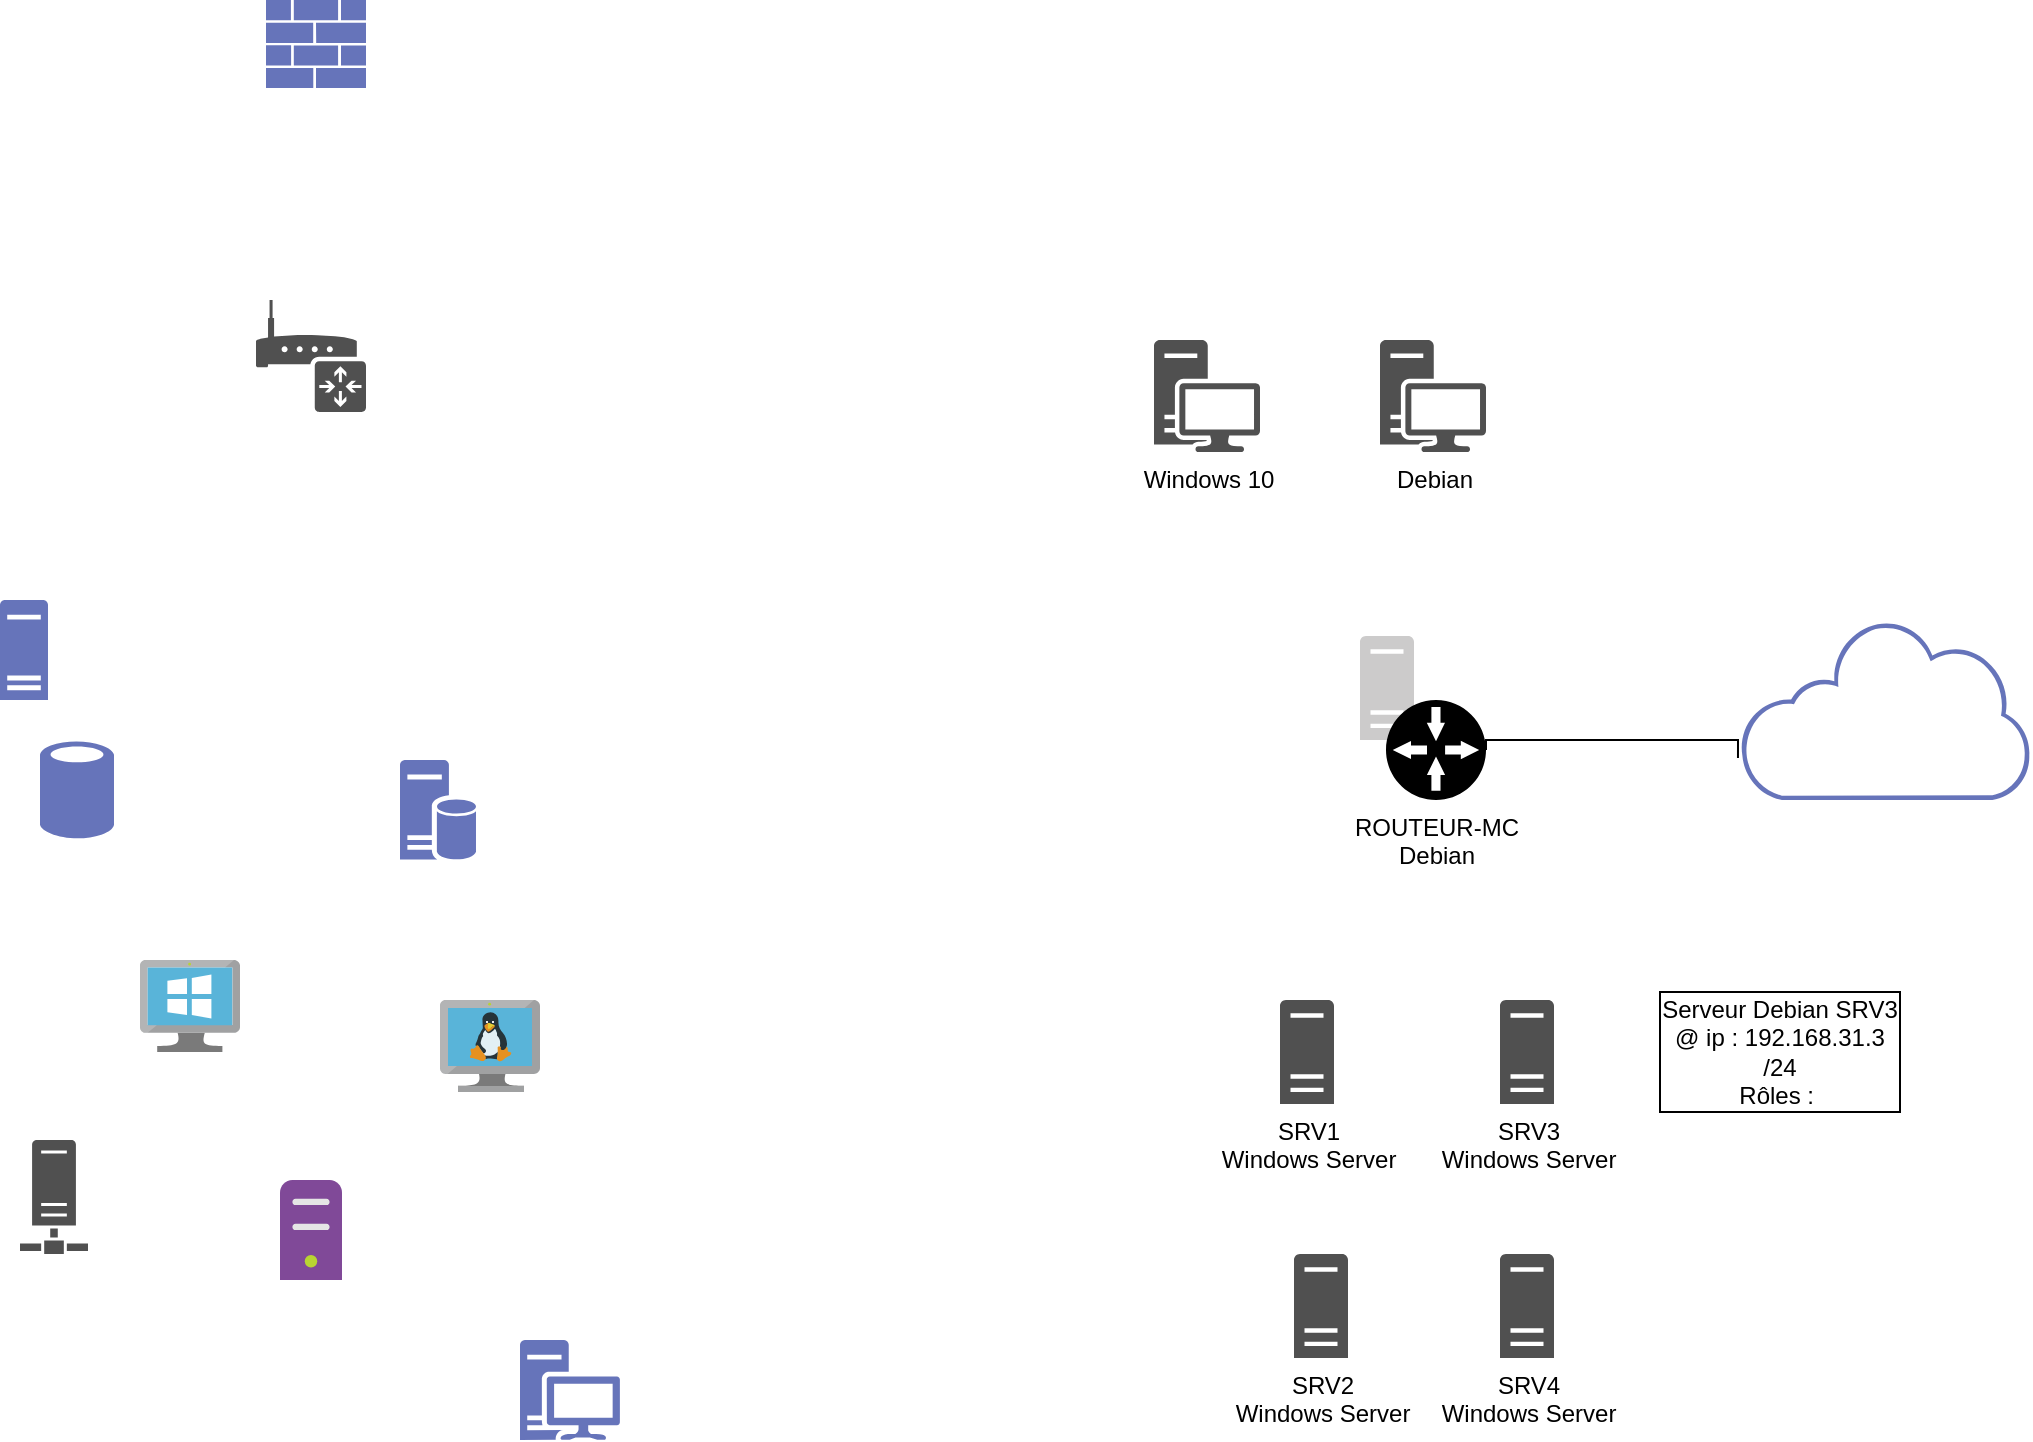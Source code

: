 <mxfile version="20.3.0" type="device" pages="4"><diagram id="J7pVv2hvdZthbY_eQMCD" name="Page-1"><mxGraphModel dx="1929" dy="865" grid="1" gridSize="10" guides="1" tooltips="1" connect="1" arrows="1" fold="1" page="1" pageScale="1" pageWidth="827" pageHeight="1169" math="0" shadow="0"><root><mxCell id="0"/><mxCell id="1" parent="0"/><mxCell id="Y7CVObOiWwqzL7_dYEPP-1" value="Windows 10" style="sketch=0;pointerEvents=1;shadow=0;dashed=0;html=1;strokeColor=none;fillColor=#505050;labelPosition=center;verticalLabelPosition=bottom;verticalAlign=top;outlineConnect=0;align=center;shape=mxgraph.office.devices.workstation;" parent="1" vertex="1"><mxGeometry x="267" y="540" width="53" height="56" as="geometry"/></mxCell><mxCell id="Y7CVObOiWwqzL7_dYEPP-2" value="" style="sketch=0;pointerEvents=1;shadow=0;dashed=0;html=1;strokeColor=none;fillColor=#505050;labelPosition=center;verticalLabelPosition=bottom;verticalAlign=top;outlineConnect=0;align=center;shape=mxgraph.office.servers.network;" parent="1" vertex="1"><mxGeometry x="-300" y="940" width="34" height="57" as="geometry"/></mxCell><mxCell id="Y7CVObOiWwqzL7_dYEPP-4" value="" style="sketch=0;pointerEvents=1;shadow=0;dashed=0;html=1;strokeColor=none;labelPosition=center;verticalLabelPosition=bottom;verticalAlign=top;outlineConnect=0;align=center;shape=mxgraph.office.servers.server_generic;fillColor=#CCCBCB;" parent="1" vertex="1"><mxGeometry x="370" y="688" width="27" height="52" as="geometry"/></mxCell><mxCell id="Y7CVObOiWwqzL7_dYEPP-5" value="" style="sketch=0;pointerEvents=1;shadow=0;dashed=0;html=1;strokeColor=none;fillColor=#505050;labelPosition=center;verticalLabelPosition=bottom;verticalAlign=top;outlineConnect=0;align=center;shape=mxgraph.office.devices.router;" parent="1" vertex="1"><mxGeometry x="-182" y="520" width="55" height="56" as="geometry"/></mxCell><mxCell id="Y7CVObOiWwqzL7_dYEPP-6" value="" style="sketch=0;aspect=fixed;html=1;points=[];align=center;image;fontSize=12;image=img/lib/mscae/VirtualMachineWindows.svg;" parent="1" vertex="1"><mxGeometry x="-240" y="850" width="50" height="46" as="geometry"/></mxCell><mxCell id="Y7CVObOiWwqzL7_dYEPP-7" value="" style="sketch=0;aspect=fixed;html=1;points=[];align=center;image;fontSize=12;image=img/lib/mscae/VM_Linux.svg;" parent="1" vertex="1"><mxGeometry x="-90" y="870" width="50" height="46" as="geometry"/></mxCell><mxCell id="Y7CVObOiWwqzL7_dYEPP-8" value="" style="sketch=0;aspect=fixed;html=1;points=[];align=center;image;fontSize=12;image=img/lib/mscae/Non_Azure_Machine.svg;" parent="1" vertex="1"><mxGeometry x="-170" y="960" width="31" height="50" as="geometry"/></mxCell><mxCell id="Y7CVObOiWwqzL7_dYEPP-10" value="" style="sketch=0;aspect=fixed;pointerEvents=1;shadow=0;dashed=0;html=1;strokeColor=none;labelPosition=center;verticalLabelPosition=bottom;verticalAlign=top;align=center;fillColor=#00188D;shape=mxgraph.mscae.enterprise.firewall;opacity=60;" parent="1" vertex="1"><mxGeometry x="-177" y="370" width="50" height="44" as="geometry"/></mxCell><mxCell id="Y7CVObOiWwqzL7_dYEPP-11" value="" style="sketch=0;aspect=fixed;pointerEvents=1;shadow=0;dashed=0;html=1;strokeColor=none;labelPosition=center;verticalLabelPosition=bottom;verticalAlign=top;align=center;fillColor=#00188D;shape=mxgraph.mscae.enterprise.database_generic;opacity=60;" parent="1" vertex="1"><mxGeometry x="-290" y="740" width="37" height="50" as="geometry"/></mxCell><mxCell id="Y7CVObOiWwqzL7_dYEPP-12" value="" style="sketch=0;aspect=fixed;pointerEvents=1;shadow=0;dashed=0;html=1;strokeColor=none;labelPosition=center;verticalLabelPosition=bottom;verticalAlign=top;align=center;fillColor=#00188D;shape=mxgraph.mscae.enterprise.database_server;opacity=60;" parent="1" vertex="1"><mxGeometry x="-110" y="750" width="38" height="50" as="geometry"/></mxCell><mxCell id="Y7CVObOiWwqzL7_dYEPP-13" value="" style="sketch=0;aspect=fixed;pointerEvents=1;shadow=0;dashed=0;html=1;strokeColor=none;labelPosition=center;verticalLabelPosition=bottom;verticalAlign=top;align=center;fillColor=#00188D;shape=mxgraph.mscae.enterprise.server_generic;opacity=60;" parent="1" vertex="1"><mxGeometry x="-310" y="670" width="24" height="50" as="geometry"/></mxCell><mxCell id="Y7CVObOiWwqzL7_dYEPP-14" value="" style="sketch=0;aspect=fixed;pointerEvents=1;shadow=0;dashed=0;html=1;strokeColor=none;labelPosition=center;verticalLabelPosition=bottom;verticalAlign=top;align=center;fillColor=#00188D;shape=mxgraph.mscae.enterprise.workstation_client;opacity=60;" parent="1" vertex="1"><mxGeometry x="-50" y="1040" width="50" height="50" as="geometry"/></mxCell><mxCell id="Y7CVObOiWwqzL7_dYEPP-15" value="" style="sketch=0;aspect=fixed;pointerEvents=1;shadow=0;dashed=0;html=1;strokeColor=none;labelPosition=center;verticalLabelPosition=bottom;verticalAlign=top;align=center;fillColor=#00188D;shape=mxgraph.mscae.enterprise.internet_hollow;opacity=60;" parent="1" vertex="1"><mxGeometry x="560" y="680" width="145.16" height="90" as="geometry"/></mxCell><mxCell id="Y7CVObOiWwqzL7_dYEPP-20" style="edgeStyle=orthogonalEdgeStyle;rounded=0;orthogonalLoop=1;jettySize=auto;html=1;exitX=1;exitY=0.5;exitDx=0;exitDy=0;exitPerimeter=0;entryX=-0.007;entryY=0.767;entryDx=0;entryDy=0;entryPerimeter=0;endArrow=none;endFill=0;" parent="1" source="Y7CVObOiWwqzL7_dYEPP-9" target="Y7CVObOiWwqzL7_dYEPP-15" edge="1"><mxGeometry relative="1" as="geometry"><Array as="points"><mxPoint x="433" y="740"/><mxPoint x="559" y="740"/></Array></mxGeometry></mxCell><mxCell id="Y7CVObOiWwqzL7_dYEPP-9" value="ROUTEUR-MC&lt;br&gt;Debian" style="sketch=0;aspect=fixed;pointerEvents=1;shadow=0;dashed=0;html=1;strokeColor=none;labelPosition=center;verticalLabelPosition=bottom;verticalAlign=top;align=center;fillColor=#000000;shape=mxgraph.mscae.enterprise.gateway;" parent="1" vertex="1"><mxGeometry x="383" y="720" width="50" height="50" as="geometry"/></mxCell><mxCell id="Y7CVObOiWwqzL7_dYEPP-16" value="Debian" style="sketch=0;pointerEvents=1;shadow=0;dashed=0;html=1;strokeColor=none;fillColor=#505050;labelPosition=center;verticalLabelPosition=bottom;verticalAlign=top;outlineConnect=0;align=center;shape=mxgraph.office.devices.workstation;" parent="1" vertex="1"><mxGeometry x="380" y="540" width="53" height="56" as="geometry"/></mxCell><mxCell id="Y7CVObOiWwqzL7_dYEPP-17" value="SRV1&lt;br&gt;Windows Server" style="sketch=0;pointerEvents=1;shadow=0;dashed=0;html=1;strokeColor=none;fillColor=#505050;labelPosition=center;verticalLabelPosition=bottom;verticalAlign=top;outlineConnect=0;align=center;shape=mxgraph.office.servers.server_generic;" parent="1" vertex="1"><mxGeometry x="330" y="870" width="27" height="52" as="geometry"/></mxCell><mxCell id="Y7CVObOiWwqzL7_dYEPP-21" value="SRV3&lt;br&gt;Windows Server" style="sketch=0;pointerEvents=1;shadow=0;dashed=0;html=1;strokeColor=none;fillColor=#505050;labelPosition=center;verticalLabelPosition=bottom;verticalAlign=top;outlineConnect=0;align=center;shape=mxgraph.office.servers.server_generic;" parent="1" vertex="1"><mxGeometry x="440" y="870" width="27" height="52" as="geometry"/></mxCell><mxCell id="Y7CVObOiWwqzL7_dYEPP-22" value="SRV2&lt;br&gt;Windows Server" style="sketch=0;pointerEvents=1;shadow=0;dashed=0;html=1;strokeColor=none;fillColor=#505050;labelPosition=center;verticalLabelPosition=bottom;verticalAlign=top;outlineConnect=0;align=center;shape=mxgraph.office.servers.server_generic;" parent="1" vertex="1"><mxGeometry x="337" y="997" width="27" height="52" as="geometry"/></mxCell><mxCell id="Y7CVObOiWwqzL7_dYEPP-23" value="SRV4&lt;br&gt;Windows Server" style="sketch=0;pointerEvents=1;shadow=0;dashed=0;html=1;strokeColor=none;fillColor=#505050;labelPosition=center;verticalLabelPosition=bottom;verticalAlign=top;outlineConnect=0;align=center;shape=mxgraph.office.servers.server_generic;" parent="1" vertex="1"><mxGeometry x="440" y="997" width="27" height="52" as="geometry"/></mxCell><mxCell id="Y7CVObOiWwqzL7_dYEPP-24" value="Serveur Debian SRV3&lt;br&gt;@ ip : 192.168.31.3 /24&lt;br&gt;Rôles :&amp;nbsp;" style="rounded=0;whiteSpace=wrap;html=1;fillColor=none;" parent="1" vertex="1"><mxGeometry x="520" y="866" width="120" height="60" as="geometry"/></mxCell></root></mxGraphModel></diagram><diagram id="cd2iyVrwgQxUML7shjgZ" name="carto-v1.0"><mxGraphModel dx="2249" dy="869" grid="1" gridSize="10" guides="1" tooltips="1" connect="1" arrows="1" fold="1" page="1" pageScale="1" pageWidth="827" pageHeight="1169" math="0" shadow="0"><root><mxCell id="CoZTKmL3csPevoWzQfnH-0"/><mxCell id="CoZTKmL3csPevoWzQfnH-1" parent="CoZTKmL3csPevoWzQfnH-0"/><mxCell id="CoZTKmL3csPevoWzQfnH-27" value="" style="rounded=0;whiteSpace=wrap;html=1;fillColor=none;" parent="CoZTKmL3csPevoWzQfnH-1" vertex="1"><mxGeometry x="560" y="280" width="492.5" height="380" as="geometry"/></mxCell><mxCell id="CoZTKmL3csPevoWzQfnH-24" value="" style="rounded=0;whiteSpace=wrap;html=1;fillColor=none;" parent="CoZTKmL3csPevoWzQfnH-1" vertex="1"><mxGeometry x="-310" y="360" width="310" height="225" as="geometry"/></mxCell><mxCell id="CoZTKmL3csPevoWzQfnH-39" value="&lt;b&gt;&lt;u&gt;Rôles :&lt;/u&gt;&lt;/b&gt;&lt;br&gt;&lt;br&gt;DNS&lt;br&gt;DHCP" style="rounded=0;whiteSpace=wrap;html=1;fillColor=#fff2cc;strokeColor=#d6b656;" parent="CoZTKmL3csPevoWzQfnH-1" vertex="1"><mxGeometry x="740.5" y="500" width="80" height="83.75" as="geometry"/></mxCell><mxCell id="CoZTKmL3csPevoWzQfnH-37" value="&lt;b&gt;&lt;u&gt;Rôles :&lt;/u&gt;&lt;/b&gt;&lt;br&gt;&lt;br&gt;DNS &lt;br&gt;DHCP&lt;br&gt;Serveur Fichier&lt;br&gt;Serveur Impression" style="rounded=0;whiteSpace=wrap;html=1;fillColor=#fff2cc;strokeColor=#d6b656;" parent="CoZTKmL3csPevoWzQfnH-1" vertex="1"><mxGeometry x="896.5" y="337.5" width="130" height="107.5" as="geometry"/></mxCell><mxCell id="CoZTKmL3csPevoWzQfnH-44" style="edgeStyle=none;rounded=0;orthogonalLoop=1;jettySize=auto;html=1;startArrow=none;startFill=0;endArrow=none;endFill=0;" parent="CoZTKmL3csPevoWzQfnH-1" source="CoZTKmL3csPevoWzQfnH-11" target="CoZTKmL3csPevoWzQfnH-24" edge="1"><mxGeometry relative="1" as="geometry"/></mxCell><mxCell id="CoZTKmL3csPevoWzQfnH-45" style="edgeStyle=none;rounded=0;orthogonalLoop=1;jettySize=auto;html=1;entryX=0;entryY=0.5;entryDx=0;entryDy=0;startArrow=none;startFill=0;endArrow=none;endFill=0;" parent="CoZTKmL3csPevoWzQfnH-1" source="CoZTKmL3csPevoWzQfnH-11" target="CoZTKmL3csPevoWzQfnH-27" edge="1"><mxGeometry relative="1" as="geometry"/></mxCell><mxCell id="CoZTKmL3csPevoWzQfnH-11" value="ROUTEUR-RL&lt;br&gt;pfSense" style="verticalLabelPosition=bottom;sketch=0;aspect=fixed;html=1;verticalAlign=top;strokeColor=none;align=center;outlineConnect=0;shape=mxgraph.citrix.router;fillColor=none;" parent="CoZTKmL3csPevoWzQfnH-1" vertex="1"><mxGeometry x="260" y="450" width="55" height="36.5" as="geometry"/></mxCell><mxCell id="CoZTKmL3csPevoWzQfnH-14" style="edgeStyle=orthogonalEdgeStyle;rounded=0;orthogonalLoop=1;jettySize=auto;html=1;exitX=0.55;exitY=0.95;exitDx=0;exitDy=0;endArrow=none;endFill=0;exitPerimeter=0;" parent="CoZTKmL3csPevoWzQfnH-1" source="CoZTKmL3csPevoWzQfnH-25" target="CoZTKmL3csPevoWzQfnH-11" edge="1"><mxGeometry relative="1" as="geometry"><mxPoint x="280" y="240.0" as="sourcePoint"/><Array as="points"><mxPoint x="286" y="370"/><mxPoint x="286" y="370"/></Array></mxGeometry></mxCell><mxCell id="CoZTKmL3csPevoWzQfnH-42" style="edgeStyle=none;rounded=0;orthogonalLoop=1;jettySize=auto;html=1;exitX=0.75;exitY=0;exitDx=0;exitDy=0;startArrow=none;startFill=0;endArrow=block;endFill=1;" parent="CoZTKmL3csPevoWzQfnH-1" source="CoZTKmL3csPevoWzQfnH-15" edge="1"><mxGeometry relative="1" as="geometry"><mxPoint x="250" y="480" as="targetPoint"/></mxGeometry></mxCell><mxCell id="CoZTKmL3csPevoWzQfnH-15" value="Réseau VMware : &lt;b&gt;VMNET3&lt;/b&gt;&lt;br&gt;Interface : &lt;b&gt;ens35&lt;/b&gt; (LANCLI)&lt;br&gt;@ IP : &lt;b&gt;192.168.12.254 /24&lt;/b&gt;&lt;br&gt;@ MAC : 00:50:56:31:43:86" style="rounded=0;whiteSpace=wrap;html=1;fillColor=#d5e8d4;align=left;strokeColor=#82b366;" parent="CoZTKmL3csPevoWzQfnH-1" vertex="1"><mxGeometry x="40" y="515" width="160" height="70" as="geometry"/></mxCell><mxCell id="CoZTKmL3csPevoWzQfnH-43" style="edgeStyle=none;rounded=0;orthogonalLoop=1;jettySize=auto;html=1;exitX=0.75;exitY=1;exitDx=0;exitDy=0;startArrow=none;startFill=0;endArrow=block;endFill=1;" parent="CoZTKmL3csPevoWzQfnH-1" source="CoZTKmL3csPevoWzQfnH-18" edge="1"><mxGeometry relative="1" as="geometry"><mxPoint x="270" y="440" as="targetPoint"/></mxGeometry></mxCell><mxCell id="CoZTKmL3csPevoWzQfnH-18" value="Réseau VMware : &lt;b&gt;Bridged&lt;/b&gt;&lt;br&gt;Interface : &lt;b&gt;ens33&lt;/b&gt; (WAN)&lt;br&gt;@ IP : &lt;b&gt;10.54.50.10 /16&lt;/b&gt;&lt;br&gt;@ MAC : 00:50:56:31:73:0E" style="rounded=0;whiteSpace=wrap;html=1;fillColor=#dae8fc;align=left;strokeColor=#6c8ebf;" parent="CoZTKmL3csPevoWzQfnH-1" vertex="1"><mxGeometry x="90" y="340" width="160" height="70" as="geometry"/></mxCell><mxCell id="CoZTKmL3csPevoWzQfnH-21" value="LAN CLIENTS&lt;br&gt;192.168.12.0 /24" style="rounded=0;whiteSpace=wrap;html=1;fillColor=none;" parent="CoZTKmL3csPevoWzQfnH-1" vertex="1"><mxGeometry x="-310" y="360" width="110" height="30" as="geometry"/></mxCell><mxCell id="CoZTKmL3csPevoWzQfnH-22" value="CLI-DEB" style="verticalLabelPosition=bottom;sketch=0;aspect=fixed;html=1;verticalAlign=top;strokeColor=none;align=center;outlineConnect=0;shape=mxgraph.citrix.laptop_2;fillColor=none;" parent="CoZTKmL3csPevoWzQfnH-1" vertex="1"><mxGeometry x="-120" y="426.5" width="80.46" height="60" as="geometry"/></mxCell><mxCell id="CoZTKmL3csPevoWzQfnH-23" value="CLI-WIN" style="verticalLabelPosition=bottom;sketch=0;aspect=fixed;html=1;verticalAlign=top;strokeColor=none;align=center;outlineConnect=0;shape=mxgraph.citrix.laptop_2;fillColor=none;" parent="CoZTKmL3csPevoWzQfnH-1" vertex="1"><mxGeometry x="-280" y="426.5" width="80.46" height="60" as="geometry"/></mxCell><mxCell id="CoZTKmL3csPevoWzQfnH-25" value="WAN" style="ellipse;shape=cloud;whiteSpace=wrap;html=1;fillColor=none;opacity=40;" parent="CoZTKmL3csPevoWzQfnH-1" vertex="1"><mxGeometry x="227.5" y="190" width="120" height="80" as="geometry"/></mxCell><mxCell id="CoZTKmL3csPevoWzQfnH-28" value="LAN Servers&lt;br&gt;192.168.31.0 /24" style="rounded=0;whiteSpace=wrap;html=1;fillColor=none;" parent="CoZTKmL3csPevoWzQfnH-1" vertex="1"><mxGeometry x="560" y="280" width="110" height="30" as="geometry"/></mxCell><mxCell id="CoZTKmL3csPevoWzQfnH-41" style="rounded=0;orthogonalLoop=1;jettySize=auto;html=1;exitX=0.25;exitY=0;exitDx=0;exitDy=0;endArrow=block;endFill=1;startArrow=none;startFill=0;" parent="CoZTKmL3csPevoWzQfnH-1" source="CoZTKmL3csPevoWzQfnH-29" edge="1"><mxGeometry relative="1" as="geometry"><mxPoint x="330" y="480" as="targetPoint"/></mxGeometry></mxCell><mxCell id="CoZTKmL3csPevoWzQfnH-29" value="Réseau VMware : &lt;b&gt;VMNET2&lt;/b&gt;&lt;br&gt;Interface : &lt;b&gt;ens34&lt;/b&gt; (LANSRV)&lt;br&gt;@ IP : &lt;b&gt;192.168.15.254 /24&lt;/b&gt;&lt;br&gt;@ MAC : 00:50:56:27:2A:42" style="rounded=0;whiteSpace=wrap;html=1;fillColor=#e1d5e7;opacity=40;align=left;strokeColor=#9673a6;" parent="CoZTKmL3csPevoWzQfnH-1" vertex="1"><mxGeometry x="360" y="515" width="160" height="70" as="geometry"/></mxCell><mxCell id="CoZTKmL3csPevoWzQfnH-31" value="SRV3-DEB&lt;br&gt;Debian 11&lt;br&gt;192.168.15.101 /24" style="verticalLabelPosition=bottom;sketch=0;aspect=fixed;html=1;verticalAlign=top;strokeColor=none;align=center;outlineConnect=0;shape=mxgraph.citrix.license_server;fillColor=none;" parent="CoZTKmL3csPevoWzQfnH-1" vertex="1"><mxGeometry x="682.5" y="510" width="65" height="85" as="geometry"/></mxCell><mxCell id="CoZTKmL3csPevoWzQfnH-33" value="SRV2-WIN&lt;br&gt;Windows Server 2019&lt;br&gt;192.168.15.192 /24" style="verticalLabelPosition=bottom;sketch=0;aspect=fixed;html=1;verticalAlign=top;strokeColor=none;align=center;outlineConnect=0;shape=mxgraph.citrix.license_server;fillColor=none;" parent="CoZTKmL3csPevoWzQfnH-1" vertex="1"><mxGeometry x="842.5" y="360" width="65" height="85" as="geometry"/></mxCell><mxCell id="CoZTKmL3csPevoWzQfnH-36" value="&lt;b&gt;&lt;u&gt;Rôles :&lt;/u&gt;&lt;/b&gt;&lt;br&gt;&lt;br&gt;&lt;span&gt;AD&lt;br&gt;&lt;/span&gt;" style="rounded=0;whiteSpace=wrap;html=1;fillColor=#fff2cc;strokeColor=#d6b656;" parent="CoZTKmL3csPevoWzQfnH-1" vertex="1"><mxGeometry x="663" y="346.5" width="77.5" height="80" as="geometry"/></mxCell><mxCell id="CoZTKmL3csPevoWzQfnH-34" value="SRV1-WIN&lt;br&gt;Windows Server 2019&lt;br&gt;192.168.15.191 /24" style="verticalLabelPosition=bottom;sketch=0;aspect=fixed;html=1;verticalAlign=top;strokeColor=none;align=center;outlineConnect=0;shape=mxgraph.citrix.license_server;fillColor=none;" parent="CoZTKmL3csPevoWzQfnH-1" vertex="1"><mxGeometry x="604.5" y="360" width="65" height="85" as="geometry"/></mxCell></root></mxGraphModel></diagram><diagram id="6ggOqPeiunsN3c0Eh2eV" name="carto-v2.0"><mxGraphModel dx="1102" dy="865" grid="1" gridSize="10" guides="1" tooltips="1" connect="1" arrows="1" fold="1" page="1" pageScale="1" pageWidth="827" pageHeight="1169" math="0" shadow="0"><root><mxCell id="2tZ38GAU3ik3TS_EGNN_-0"/><mxCell id="2tZ38GAU3ik3TS_EGNN_-1" parent="2tZ38GAU3ik3TS_EGNN_-0"/><mxCell id="jZHgDkF98YIRFwkoV3Wq-0" value="" style="rounded=0;whiteSpace=wrap;html=1;fillColor=#EDFFF7;strokeColor=#82b366;" parent="2tZ38GAU3ik3TS_EGNN_-1" vertex="1"><mxGeometry x="136" y="540" width="360" height="280" as="geometry"/></mxCell><mxCell id="jZHgDkF98YIRFwkoV3Wq-1" value="" style="sketch=0;pointerEvents=1;shadow=0;dashed=0;html=1;strokeColor=none;labelPosition=center;verticalLabelPosition=bottom;verticalAlign=top;outlineConnect=0;align=center;shape=mxgraph.office.servers.server_generic;fillColor=#CCCBCB;" parent="2tZ38GAU3ik3TS_EGNN_-1" vertex="1"><mxGeometry x="276" y="339" width="27" height="52" as="geometry"/></mxCell><mxCell id="jZHgDkF98YIRFwkoV3Wq-2" value="&lt;b&gt;WAN&lt;/b&gt;&lt;br&gt;Réseau :10.54.0.0 /16&lt;br&gt;Passerelle : 10.54.255.254" style="sketch=0;aspect=fixed;pointerEvents=1;shadow=0;dashed=0;html=1;strokeColor=none;labelPosition=center;verticalLabelPosition=bottom;verticalAlign=top;align=center;fillColor=#00188D;shape=mxgraph.mscae.enterprise.internet_hollow;opacity=60;" parent="2tZ38GAU3ik3TS_EGNN_-1" vertex="1"><mxGeometry x="596" y="316" width="145.16" height="90" as="geometry"/></mxCell><mxCell id="jZHgDkF98YIRFwkoV3Wq-3" style="edgeStyle=orthogonalEdgeStyle;rounded=0;orthogonalLoop=1;jettySize=auto;html=1;exitX=1;exitY=0.5;exitDx=0;exitDy=0;exitPerimeter=0;entryX=0.028;entryY=0.733;entryDx=0;entryDy=0;entryPerimeter=0;endArrow=none;endFill=0;" parent="2tZ38GAU3ik3TS_EGNN_-1" source="jZHgDkF98YIRFwkoV3Wq-5" target="jZHgDkF98YIRFwkoV3Wq-2" edge="1"><mxGeometry relative="1" as="geometry"><Array as="points"><mxPoint x="341" y="382"/></Array></mxGeometry></mxCell><mxCell id="jZHgDkF98YIRFwkoV3Wq-4" style="edgeStyle=orthogonalEdgeStyle;rounded=0;orthogonalLoop=1;jettySize=auto;html=1;entryX=0.5;entryY=0;entryDx=0;entryDy=0;endArrow=none;endFill=0;exitX=0.5;exitY=1;exitDx=0;exitDy=0;exitPerimeter=0;" parent="2tZ38GAU3ik3TS_EGNN_-1" source="jZHgDkF98YIRFwkoV3Wq-5" target="jZHgDkF98YIRFwkoV3Wq-15" edge="1"><mxGeometry relative="1" as="geometry"><mxPoint x="316" y="450" as="sourcePoint"/></mxGeometry></mxCell><mxCell id="jZHgDkF98YIRFwkoV3Wq-5" value="ROUTEUR-RL&lt;br&gt;&lt;i&gt;pfSense&lt;/i&gt;" style="sketch=0;aspect=fixed;pointerEvents=1;shadow=0;dashed=0;html=1;strokeColor=none;labelPosition=center;verticalLabelPosition=bottom;verticalAlign=top;align=center;fillColor=#000000;shape=mxgraph.mscae.enterprise.gateway;" parent="2tZ38GAU3ik3TS_EGNN_-1" vertex="1"><mxGeometry x="291" y="356" width="50" height="50" as="geometry"/></mxCell><mxCell id="jZHgDkF98YIRFwkoV3Wq-6" style="rounded=0;orthogonalLoop=1;jettySize=auto;html=1;exitX=1;exitY=0;exitDx=0;exitDy=0;endArrow=classic;endFill=1;entryX=0.5;entryY=1;entryDx=0;entryDy=0;entryPerimeter=0;dashed=1;" parent="2tZ38GAU3ik3TS_EGNN_-1" source="jZHgDkF98YIRFwkoV3Wq-7" target="jZHgDkF98YIRFwkoV3Wq-5" edge="1"><mxGeometry relative="1" as="geometry"><mxPoint x="196" y="410" as="targetPoint"/></mxGeometry></mxCell><mxCell id="jZHgDkF98YIRFwkoV3Wq-7" value="&lt;div style=&quot;text-align: left&quot;&gt;&lt;span&gt;Réseau VMware : &lt;/span&gt;&lt;b&gt;VMNET2&lt;/b&gt;&lt;/div&gt;&lt;div style=&quot;text-align: left&quot;&gt;&lt;span&gt;Interface :&lt;/span&gt;&lt;b&gt; em1 (LAN)&lt;/b&gt;&lt;/div&gt;&lt;div style=&quot;text-align: left&quot;&gt;&lt;span&gt;@ IP : &lt;/span&gt;&lt;b&gt;192.168.15.254 /24&lt;/b&gt;&lt;/div&gt;&lt;div style=&quot;text-align: left&quot;&gt;&lt;span&gt;@ MAC :&lt;/span&gt;&lt;b&gt;&amp;nbsp;&lt;/b&gt;&lt;b style=&quot;background-color: initial;&quot;&gt;00:0C:29:80:3E:DD&lt;/b&gt;&lt;/div&gt;" style="rounded=0;whiteSpace=wrap;html=1;fillColor=#d5e8d4;strokeColor=#82b366;" parent="2tZ38GAU3ik3TS_EGNN_-1" vertex="1"><mxGeometry x="86" y="440" width="190" height="70" as="geometry"/></mxCell><mxCell id="jZHgDkF98YIRFwkoV3Wq-8" value="" style="group" parent="2tZ38GAU3ik3TS_EGNN_-1" vertex="1" connectable="0"><mxGeometry x="196" y="530" width="240" height="212" as="geometry"/></mxCell><mxCell id="jZHgDkF98YIRFwkoV3Wq-9" value="&lt;b&gt;SRV1-WIN&lt;/b&gt;&lt;br&gt;192.168.15.191&lt;br&gt;&lt;i&gt;Windows Server 2019&lt;/i&gt;&lt;br&gt;Rôle : &lt;b&gt;AD&lt;/b&gt;" style="sketch=0;pointerEvents=1;shadow=0;dashed=0;html=1;strokeColor=none;fillColor=#505050;labelPosition=center;verticalLabelPosition=bottom;verticalAlign=top;outlineConnect=0;align=center;shape=mxgraph.office.servers.server_generic;" parent="jZHgDkF98YIRFwkoV3Wq-8" vertex="1"><mxGeometry y="78" width="27" height="52" as="geometry"/></mxCell><mxCell id="jZHgDkF98YIRFwkoV3Wq-10" value="&lt;b&gt;SRV3-DEB&lt;/b&gt;&lt;br&gt;192.168.15.101&lt;br&gt;&lt;i&gt;Debian 11&lt;/i&gt;&lt;br&gt;Rôles : &lt;b&gt;DHCP&lt;/b&gt;, &lt;b&gt;DNS&lt;/b&gt;" style="sketch=0;pointerEvents=1;shadow=0;dashed=0;html=1;strokeColor=none;fillColor=#505050;labelPosition=center;verticalLabelPosition=bottom;verticalAlign=top;outlineConnect=0;align=center;shape=mxgraph.office.servers.server_generic;" parent="jZHgDkF98YIRFwkoV3Wq-8" vertex="1"><mxGeometry x="106.5" y="160" width="27" height="52" as="geometry"/></mxCell><mxCell id="jZHgDkF98YIRFwkoV3Wq-11" value="&lt;b&gt;SRV2-WIN&lt;/b&gt;&lt;br&gt;192.168.15.192&lt;br&gt;&lt;i&gt;Windows Server 2019&lt;/i&gt;&lt;br&gt;Rôles : &lt;b&gt;Serveur Fichier&lt;/b&gt;,&lt;br&gt;&lt;b&gt;Serveur Impression&lt;/b&gt;,&lt;br&gt;&lt;b&gt;DNS&lt;/b&gt;, &lt;b&gt;DHCP&lt;/b&gt;" style="sketch=0;pointerEvents=1;shadow=0;dashed=0;html=1;strokeColor=none;fillColor=#505050;labelPosition=center;verticalLabelPosition=bottom;verticalAlign=top;outlineConnect=0;align=center;shape=mxgraph.office.servers.server_generic;" parent="jZHgDkF98YIRFwkoV3Wq-8" vertex="1"><mxGeometry x="200" y="78" width="27" height="52" as="geometry"/></mxCell><mxCell id="jZHgDkF98YIRFwkoV3Wq-12" style="edgeStyle=orthogonalEdgeStyle;rounded=0;orthogonalLoop=1;jettySize=auto;html=1;exitX=0.25;exitY=1;exitDx=0;exitDy=0;endArrow=none;endFill=0;" parent="jZHgDkF98YIRFwkoV3Wq-8" source="jZHgDkF98YIRFwkoV3Wq-15" target="jZHgDkF98YIRFwkoV3Wq-9" edge="1"><mxGeometry relative="1" as="geometry"/></mxCell><mxCell id="jZHgDkF98YIRFwkoV3Wq-13" style="edgeStyle=orthogonalEdgeStyle;rounded=0;orthogonalLoop=1;jettySize=auto;html=1;exitX=0.75;exitY=1;exitDx=0;exitDy=0;endArrow=none;endFill=0;" parent="jZHgDkF98YIRFwkoV3Wq-8" source="jZHgDkF98YIRFwkoV3Wq-15" target="jZHgDkF98YIRFwkoV3Wq-11" edge="1"><mxGeometry relative="1" as="geometry"/></mxCell><mxCell id="jZHgDkF98YIRFwkoV3Wq-14" style="edgeStyle=orthogonalEdgeStyle;rounded=0;orthogonalLoop=1;jettySize=auto;html=1;exitX=0.5;exitY=1;exitDx=0;exitDy=0;endArrow=none;endFill=0;" parent="jZHgDkF98YIRFwkoV3Wq-8" source="jZHgDkF98YIRFwkoV3Wq-15" target="jZHgDkF98YIRFwkoV3Wq-10" edge="1"><mxGeometry relative="1" as="geometry"/></mxCell><mxCell id="jZHgDkF98YIRFwkoV3Wq-15" value="&lt;b&gt;LAN-SERVEURS&lt;/b&gt;&lt;br&gt;192.168.15.0 /24" style="rounded=1;whiteSpace=wrap;html=1;fillColor=#f5f5f5;strokeColor=#666666;fontColor=#333333;" parent="jZHgDkF98YIRFwkoV3Wq-8" vertex="1"><mxGeometry width="240" height="30" as="geometry"/></mxCell><mxCell id="jZHgDkF98YIRFwkoV3Wq-16" value="" style="group" parent="2tZ38GAU3ik3TS_EGNN_-1" vertex="1" connectable="0"><mxGeometry x="196" y="60" width="260" height="160" as="geometry"/></mxCell><mxCell id="jZHgDkF98YIRFwkoV3Wq-17" value="" style="rounded=0;whiteSpace=wrap;html=1;fillColor=#F7F2FA;strokeColor=#9673a6;" parent="jZHgDkF98YIRFwkoV3Wq-16" vertex="1"><mxGeometry x="-20" y="-20" width="280" height="170" as="geometry"/></mxCell><mxCell id="jZHgDkF98YIRFwkoV3Wq-18" value="CLI-DEB&lt;br&gt;192.168.12.1" style="sketch=0;pointerEvents=1;shadow=0;dashed=0;html=1;strokeColor=none;fillColor=#505050;labelPosition=center;verticalLabelPosition=bottom;verticalAlign=top;outlineConnect=0;align=center;shape=mxgraph.office.devices.workstation;" parent="jZHgDkF98YIRFwkoV3Wq-16" vertex="1"><mxGeometry x="30" width="53" height="56" as="geometry"/></mxCell><mxCell id="jZHgDkF98YIRFwkoV3Wq-19" value="CLI-WIN&lt;br&gt;192.168.12.10" style="sketch=0;pointerEvents=1;shadow=0;dashed=0;html=1;strokeColor=none;fillColor=#505050;labelPosition=center;verticalLabelPosition=bottom;verticalAlign=top;outlineConnect=0;align=center;shape=mxgraph.office.devices.workstation;" parent="jZHgDkF98YIRFwkoV3Wq-16" vertex="1"><mxGeometry x="157" width="53" height="56" as="geometry"/></mxCell><mxCell id="jZHgDkF98YIRFwkoV3Wq-20" style="edgeStyle=orthogonalEdgeStyle;rounded=0;orthogonalLoop=1;jettySize=auto;html=1;exitX=0.25;exitY=0;exitDx=0;exitDy=0;endArrow=none;endFill=0;" parent="jZHgDkF98YIRFwkoV3Wq-16" source="jZHgDkF98YIRFwkoV3Wq-22" edge="1"><mxGeometry relative="1" as="geometry"><mxPoint x="60" y="90" as="targetPoint"/><Array as="points"><mxPoint x="60" y="90"/></Array></mxGeometry></mxCell><mxCell id="jZHgDkF98YIRFwkoV3Wq-21" style="edgeStyle=orthogonalEdgeStyle;rounded=0;orthogonalLoop=1;jettySize=auto;html=1;exitX=0.75;exitY=0;exitDx=0;exitDy=0;endArrow=none;endFill=0;" parent="jZHgDkF98YIRFwkoV3Wq-16" source="jZHgDkF98YIRFwkoV3Wq-22" edge="1"><mxGeometry relative="1" as="geometry"><mxPoint x="180" y="90" as="targetPoint"/></mxGeometry></mxCell><mxCell id="jZHgDkF98YIRFwkoV3Wq-22" value="&lt;b&gt;LAN-CLIENTS&lt;/b&gt;&lt;br&gt;192.168.12.0 /24" style="rounded=1;whiteSpace=wrap;html=1;fillColor=#f5f5f5;strokeColor=#666666;fontColor=#333333;" parent="jZHgDkF98YIRFwkoV3Wq-16" vertex="1"><mxGeometry y="130" width="240" height="30" as="geometry"/></mxCell><mxCell id="jZHgDkF98YIRFwkoV3Wq-23" style="edgeStyle=orthogonalEdgeStyle;rounded=0;orthogonalLoop=1;jettySize=auto;html=1;exitX=0.5;exitY=1;exitDx=0;exitDy=0;entryX=0.5;entryY=0;entryDx=0;entryDy=0;entryPerimeter=0;endArrow=none;endFill=0;" parent="2tZ38GAU3ik3TS_EGNN_-1" source="jZHgDkF98YIRFwkoV3Wq-22" target="jZHgDkF98YIRFwkoV3Wq-5" edge="1"><mxGeometry relative="1" as="geometry"/></mxCell><mxCell id="jZHgDkF98YIRFwkoV3Wq-24" style="edgeStyle=none;rounded=0;orthogonalLoop=1;jettySize=auto;html=1;exitX=0;exitY=0.25;exitDx=0;exitDy=0;entryX=1;entryY=0.5;entryDx=0;entryDy=0;entryPerimeter=0;dashed=1;endArrow=classic;endFill=1;" parent="2tZ38GAU3ik3TS_EGNN_-1" source="jZHgDkF98YIRFwkoV3Wq-25" target="jZHgDkF98YIRFwkoV3Wq-5" edge="1"><mxGeometry relative="1" as="geometry"/></mxCell><mxCell id="jZHgDkF98YIRFwkoV3Wq-25" value="&lt;div style=&quot;text-align: left&quot;&gt;Réseau VMware : &lt;b&gt;Bridged&lt;/b&gt;&lt;/div&gt;&lt;div style=&quot;text-align: left&quot;&gt;&lt;span&gt;Interface :&lt;/span&gt;&lt;b&gt; em0 (WAN)&lt;/b&gt;&lt;/div&gt;&lt;div style=&quot;text-align: left&quot;&gt;&lt;span&gt;@ IP : &lt;/span&gt;&lt;b&gt;10.54.50.10 /16&lt;/b&gt;&lt;/div&gt;&lt;div style=&quot;text-align: left&quot;&gt;&lt;span&gt;@ MAC&amp;nbsp;&lt;/span&gt;&lt;span style=&quot;background-color: initial;&quot;&gt;:&amp;nbsp;&lt;/span&gt;&lt;b style=&quot;background-color: initial;&quot;&gt;00:0C:29:80:3E:D3&lt;/b&gt;&lt;/div&gt;" style="rounded=0;whiteSpace=wrap;html=1;fillColor=#dae8fc;strokeColor=#6c8ebf;" parent="2tZ38GAU3ik3TS_EGNN_-1" vertex="1"><mxGeometry x="396" y="400" width="170" height="70" as="geometry"/></mxCell><mxCell id="jZHgDkF98YIRFwkoV3Wq-26" style="edgeStyle=none;rounded=0;orthogonalLoop=1;jettySize=auto;html=1;exitX=0.25;exitY=1;exitDx=0;exitDy=0;entryX=0.5;entryY=0;entryDx=0;entryDy=0;entryPerimeter=0;dashed=1;endArrow=classic;endFill=1;" parent="2tZ38GAU3ik3TS_EGNN_-1" source="jZHgDkF98YIRFwkoV3Wq-27" target="jZHgDkF98YIRFwkoV3Wq-5" edge="1"><mxGeometry relative="1" as="geometry"/></mxCell><mxCell id="jZHgDkF98YIRFwkoV3Wq-27" value="&lt;div style=&quot;text-align: left&quot;&gt;Réseau VMware : &lt;b&gt;VMNET3&lt;/b&gt;&lt;/div&gt;&lt;div style=&quot;text-align: left&quot;&gt;&lt;span&gt;Interface :&lt;/span&gt;&lt;b&gt;&amp;nbsp;em2 (OPT1)&lt;/b&gt;&lt;/div&gt;&lt;div style=&quot;text-align: left&quot;&gt;&lt;span&gt;@ IP : &lt;/span&gt;&lt;b&gt;192.168.12.254 /24&lt;/b&gt;&lt;/div&gt;&lt;div style=&quot;text-align: left&quot;&gt;&lt;span&gt;@ MAC :&lt;/span&gt;&lt;b&gt;&amp;nbsp;&lt;/b&gt;&lt;b style=&quot;background-color: initial;&quot;&gt;00:0C:29:80:3E:E7&lt;/b&gt;&lt;/div&gt;" style="rounded=0;whiteSpace=wrap;html=1;fillColor=#d0cee2;strokeColor=#56517e;" parent="2tZ38GAU3ik3TS_EGNN_-1" vertex="1"><mxGeometry x="334" y="240" width="182" height="70" as="geometry"/></mxCell></root></mxGraphModel></diagram><diagram id="-uFD3ZBrKqm1wh3aoK79" name="Page-4"><mxGraphModel dx="2249" dy="869" grid="1" gridSize="10" guides="1" tooltips="1" connect="1" arrows="1" fold="1" page="1" pageScale="1" pageWidth="827" pageHeight="1169" math="0" shadow="0"><root><mxCell id="QU0DeMw7VtJIlndIPxfv-0"/><mxCell id="QU0DeMw7VtJIlndIPxfv-1" parent="QU0DeMw7VtJIlndIPxfv-0"/><mxCell id="s8tUhd5Jo86hc1VVXhaq-0" value="" style="rounded=0;whiteSpace=wrap;html=1;fillColor=#EDFFF7;strokeColor=#82b366;" vertex="1" parent="QU0DeMw7VtJIlndIPxfv-1"><mxGeometry x="60" y="760" width="360" height="280" as="geometry"/></mxCell><mxCell id="s8tUhd5Jo86hc1VVXhaq-1" value="" style="sketch=0;pointerEvents=1;shadow=0;dashed=0;html=1;strokeColor=none;fillColor=#505050;labelPosition=center;verticalLabelPosition=bottom;verticalAlign=top;outlineConnect=0;align=center;shape=mxgraph.office.servers.network;" vertex="1" parent="QU0DeMw7VtJIlndIPxfv-1"><mxGeometry x="-300" y="940" width="34" height="57" as="geometry"/></mxCell><mxCell id="s8tUhd5Jo86hc1VVXhaq-2" value="" style="sketch=0;pointerEvents=1;shadow=0;dashed=0;html=1;strokeColor=none;labelPosition=center;verticalLabelPosition=bottom;verticalAlign=top;outlineConnect=0;align=center;shape=mxgraph.office.servers.server_generic;fillColor=#CCCBCB;" vertex="1" parent="QU0DeMw7VtJIlndIPxfv-1"><mxGeometry x="200" y="559" width="27" height="52" as="geometry"/></mxCell><mxCell id="s8tUhd5Jo86hc1VVXhaq-3" value="" style="sketch=0;pointerEvents=1;shadow=0;dashed=0;html=1;strokeColor=none;fillColor=#505050;labelPosition=center;verticalLabelPosition=bottom;verticalAlign=top;outlineConnect=0;align=center;shape=mxgraph.office.devices.router;" vertex="1" parent="QU0DeMw7VtJIlndIPxfv-1"><mxGeometry x="-182" y="520" width="55" height="56" as="geometry"/></mxCell><mxCell id="s8tUhd5Jo86hc1VVXhaq-4" value="" style="sketch=0;aspect=fixed;html=1;points=[];align=center;image;fontSize=12;image=img/lib/mscae/VirtualMachineWindows.svg;" vertex="1" parent="QU0DeMw7VtJIlndIPxfv-1"><mxGeometry x="-240" y="850" width="50" height="46" as="geometry"/></mxCell><mxCell id="s8tUhd5Jo86hc1VVXhaq-5" value="" style="sketch=0;aspect=fixed;html=1;points=[];align=center;image;fontSize=12;image=img/lib/mscae/VM_Linux.svg;" vertex="1" parent="QU0DeMw7VtJIlndIPxfv-1"><mxGeometry x="-90" y="870" width="50" height="46" as="geometry"/></mxCell><mxCell id="s8tUhd5Jo86hc1VVXhaq-6" value="" style="sketch=0;aspect=fixed;html=1;points=[];align=center;image;fontSize=12;image=img/lib/mscae/Non_Azure_Machine.svg;" vertex="1" parent="QU0DeMw7VtJIlndIPxfv-1"><mxGeometry x="-170" y="960" width="31" height="50" as="geometry"/></mxCell><mxCell id="s8tUhd5Jo86hc1VVXhaq-7" value="" style="sketch=0;aspect=fixed;pointerEvents=1;shadow=0;dashed=0;html=1;strokeColor=none;labelPosition=center;verticalLabelPosition=bottom;verticalAlign=top;align=center;fillColor=#00188D;shape=mxgraph.mscae.enterprise.firewall;opacity=60;" vertex="1" parent="QU0DeMw7VtJIlndIPxfv-1"><mxGeometry x="-177" y="370" width="50" height="44" as="geometry"/></mxCell><mxCell id="s8tUhd5Jo86hc1VVXhaq-8" value="" style="sketch=0;aspect=fixed;pointerEvents=1;shadow=0;dashed=0;html=1;strokeColor=none;labelPosition=center;verticalLabelPosition=bottom;verticalAlign=top;align=center;fillColor=#00188D;shape=mxgraph.mscae.enterprise.database_generic;opacity=60;" vertex="1" parent="QU0DeMw7VtJIlndIPxfv-1"><mxGeometry x="-290" y="740" width="37" height="50" as="geometry"/></mxCell><mxCell id="s8tUhd5Jo86hc1VVXhaq-9" value="" style="sketch=0;aspect=fixed;pointerEvents=1;shadow=0;dashed=0;html=1;strokeColor=none;labelPosition=center;verticalLabelPosition=bottom;verticalAlign=top;align=center;fillColor=#00188D;shape=mxgraph.mscae.enterprise.database_server;opacity=60;" vertex="1" parent="QU0DeMw7VtJIlndIPxfv-1"><mxGeometry x="-110" y="750" width="38" height="50" as="geometry"/></mxCell><mxCell id="s8tUhd5Jo86hc1VVXhaq-10" value="" style="sketch=0;aspect=fixed;pointerEvents=1;shadow=0;dashed=0;html=1;strokeColor=none;labelPosition=center;verticalLabelPosition=bottom;verticalAlign=top;align=center;fillColor=#00188D;shape=mxgraph.mscae.enterprise.server_generic;opacity=60;" vertex="1" parent="QU0DeMw7VtJIlndIPxfv-1"><mxGeometry x="-310" y="670" width="24" height="50" as="geometry"/></mxCell><mxCell id="s8tUhd5Jo86hc1VVXhaq-11" value="" style="sketch=0;aspect=fixed;pointerEvents=1;shadow=0;dashed=0;html=1;strokeColor=none;labelPosition=center;verticalLabelPosition=bottom;verticalAlign=top;align=center;fillColor=#00188D;shape=mxgraph.mscae.enterprise.workstation_client;opacity=60;" vertex="1" parent="QU0DeMw7VtJIlndIPxfv-1"><mxGeometry x="-50" y="1040" width="50" height="50" as="geometry"/></mxCell><mxCell id="s8tUhd5Jo86hc1VVXhaq-12" value="&lt;b&gt;WAN&lt;/b&gt;&lt;br&gt;Réseau :10.54.0.0 /16&lt;br&gt;Passerelle : 10.54.255.254" style="sketch=0;aspect=fixed;pointerEvents=1;shadow=0;dashed=0;html=1;strokeColor=none;labelPosition=center;verticalLabelPosition=bottom;verticalAlign=top;align=center;fillColor=#00188D;shape=mxgraph.mscae.enterprise.internet_hollow;opacity=60;" vertex="1" parent="QU0DeMw7VtJIlndIPxfv-1"><mxGeometry x="520" y="536" width="145.16" height="90" as="geometry"/></mxCell><mxCell id="s8tUhd5Jo86hc1VVXhaq-13" style="edgeStyle=orthogonalEdgeStyle;rounded=0;orthogonalLoop=1;jettySize=auto;html=1;exitX=1;exitY=0.5;exitDx=0;exitDy=0;exitPerimeter=0;entryX=0.028;entryY=0.733;entryDx=0;entryDy=0;entryPerimeter=0;endArrow=none;endFill=0;" edge="1" parent="QU0DeMw7VtJIlndIPxfv-1" source="s8tUhd5Jo86hc1VVXhaq-15" target="s8tUhd5Jo86hc1VVXhaq-12"><mxGeometry relative="1" as="geometry"><Array as="points"><mxPoint x="265" y="602"/></Array></mxGeometry></mxCell><mxCell id="s8tUhd5Jo86hc1VVXhaq-14" style="edgeStyle=orthogonalEdgeStyle;rounded=0;orthogonalLoop=1;jettySize=auto;html=1;entryX=0.5;entryY=0;entryDx=0;entryDy=0;endArrow=none;endFill=0;exitX=0.5;exitY=1;exitDx=0;exitDy=0;exitPerimeter=0;" edge="1" parent="QU0DeMw7VtJIlndIPxfv-1" source="s8tUhd5Jo86hc1VVXhaq-15" target="s8tUhd5Jo86hc1VVXhaq-30"><mxGeometry relative="1" as="geometry"><mxPoint x="240" y="670" as="sourcePoint"/></mxGeometry></mxCell><mxCell id="s8tUhd5Jo86hc1VVXhaq-15" value="ROUTEUR-RL&lt;br&gt;&lt;i&gt;pfSense&lt;/i&gt;" style="sketch=0;aspect=fixed;pointerEvents=1;shadow=0;dashed=0;html=1;strokeColor=none;labelPosition=center;verticalLabelPosition=bottom;verticalAlign=top;align=center;fillColor=#000000;shape=mxgraph.mscae.enterprise.gateway;" vertex="1" parent="QU0DeMw7VtJIlndIPxfv-1"><mxGeometry x="215" y="576" width="50" height="50" as="geometry"/></mxCell><mxCell id="s8tUhd5Jo86hc1VVXhaq-16" value="SRV4&lt;br&gt;Windows Server" style="sketch=0;pointerEvents=1;shadow=0;dashed=0;html=1;strokeColor=none;fillColor=#505050;labelPosition=center;verticalLabelPosition=bottom;verticalAlign=top;outlineConnect=0;align=center;shape=mxgraph.office.servers.server_generic;" vertex="1" parent="QU0DeMw7VtJIlndIPxfv-1"><mxGeometry x="-204" y="1050" width="27" height="52" as="geometry"/></mxCell><mxCell id="s8tUhd5Jo86hc1VVXhaq-17" value="&lt;u&gt;&lt;b&gt;Rôle :&lt;/b&gt;&lt;/u&gt;&lt;br&gt;&lt;br&gt;AD" style="rounded=0;whiteSpace=wrap;html=1;fillColor=#fff2cc;strokeColor=#d6b656;" vertex="1" parent="QU0DeMw7VtJIlndIPxfv-1"><mxGeometry x="930" y="940" width="80" height="80" as="geometry"/></mxCell><mxCell id="s8tUhd5Jo86hc1VVXhaq-18" style="rounded=0;orthogonalLoop=1;jettySize=auto;html=1;exitX=1;exitY=0;exitDx=0;exitDy=0;endArrow=classic;endFill=1;entryX=0.5;entryY=1;entryDx=0;entryDy=0;entryPerimeter=0;dashed=1;" edge="1" parent="QU0DeMw7VtJIlndIPxfv-1" source="s8tUhd5Jo86hc1VVXhaq-19" target="s8tUhd5Jo86hc1VVXhaq-15"><mxGeometry relative="1" as="geometry"><mxPoint x="120" y="630" as="targetPoint"/></mxGeometry></mxCell><mxCell id="s8tUhd5Jo86hc1VVXhaq-19" value="&lt;div style=&quot;text-align: left&quot;&gt;&lt;span&gt;Réseau VMware : &lt;/span&gt;&lt;b&gt;VMNET2&lt;/b&gt;&lt;/div&gt;&lt;div style=&quot;text-align: left&quot;&gt;&lt;span&gt;Interface :&lt;/span&gt;&lt;b&gt; em1 (LAN)&lt;/b&gt;&lt;/div&gt;&lt;div style=&quot;text-align: left&quot;&gt;&lt;span&gt;@ IP : &lt;/span&gt;&lt;b&gt;192.168.15.254 /24&lt;/b&gt;&lt;/div&gt;&lt;div style=&quot;text-align: left&quot;&gt;&lt;span&gt;@ MAC :&lt;/span&gt;&lt;b&gt; 3E:DD&lt;/b&gt;&lt;/div&gt;" style="rounded=0;whiteSpace=wrap;html=1;fillColor=#d5e8d4;strokeColor=#82b366;" vertex="1" parent="QU0DeMw7VtJIlndIPxfv-1"><mxGeometry x="44" y="660" width="156" height="70" as="geometry"/></mxCell><mxCell id="s8tUhd5Jo86hc1VVXhaq-20" value="SRV1-WIN&lt;br&gt;&lt;i&gt;Windows Server 2019&lt;/i&gt;&lt;br&gt;@ ip : 192.168.15.191 /24&lt;br&gt;Rôle : &lt;b&gt;AD&lt;br&gt;&lt;/b&gt;" style="rounded=0;whiteSpace=wrap;html=1;fillColor=none;" vertex="1" parent="QU0DeMw7VtJIlndIPxfv-1"><mxGeometry x="854" y="844.5" width="156" height="57" as="geometry"/></mxCell><mxCell id="s8tUhd5Jo86hc1VVXhaq-21" value="&lt;u&gt;&lt;b&gt;Rôle :&lt;/b&gt;&lt;/u&gt;&lt;br&gt;&lt;br&gt;DHCP&lt;br&gt;DNS&lt;br&gt;Serveur Impression&lt;br&gt;Serveur Fichiers" style="rounded=0;whiteSpace=wrap;html=1;fillColor=#fff2cc;strokeColor=#d6b656;" vertex="1" parent="QU0DeMw7VtJIlndIPxfv-1"><mxGeometry x="840" y="1080" width="120" height="110" as="geometry"/></mxCell><mxCell id="s8tUhd5Jo86hc1VVXhaq-22" value="&lt;u&gt;&lt;b&gt;Rôle :&lt;/b&gt;&lt;/u&gt;&lt;br&gt;&lt;br&gt;DHCP&lt;br&gt;DNS" style="rounded=0;whiteSpace=wrap;html=1;fillColor=#fff2cc;strokeColor=#d6b656;" vertex="1" parent="QU0DeMw7VtJIlndIPxfv-1"><mxGeometry x="827" y="945" width="80" height="80" as="geometry"/></mxCell><mxCell id="s8tUhd5Jo86hc1VVXhaq-23" value="" style="group" vertex="1" connectable="0" parent="QU0DeMw7VtJIlndIPxfv-1"><mxGeometry x="120" y="750" width="240" height="212" as="geometry"/></mxCell><mxCell id="s8tUhd5Jo86hc1VVXhaq-24" value="&lt;b&gt;SRV1-WIN&lt;/b&gt;&lt;br&gt;192.168.15.191&lt;br&gt;&lt;i&gt;Windows Server 2019&lt;/i&gt;&lt;br&gt;Rôle : &lt;b&gt;AD&lt;/b&gt;" style="sketch=0;pointerEvents=1;shadow=0;dashed=0;html=1;strokeColor=none;fillColor=#505050;labelPosition=center;verticalLabelPosition=bottom;verticalAlign=top;outlineConnect=0;align=center;shape=mxgraph.office.servers.server_generic;" vertex="1" parent="s8tUhd5Jo86hc1VVXhaq-23"><mxGeometry y="78" width="27" height="52" as="geometry"/></mxCell><mxCell id="s8tUhd5Jo86hc1VVXhaq-25" value="&lt;b&gt;SRV3-DEB&lt;/b&gt;&lt;br&gt;192.168.15.101&lt;br&gt;&lt;i&gt;Debian 11&lt;/i&gt;&lt;br&gt;Rôles : &lt;b&gt;DHCP&lt;/b&gt;, &lt;b&gt;DNS&lt;/b&gt;" style="sketch=0;pointerEvents=1;shadow=0;dashed=0;html=1;strokeColor=none;fillColor=#505050;labelPosition=center;verticalLabelPosition=bottom;verticalAlign=top;outlineConnect=0;align=center;shape=mxgraph.office.servers.server_generic;" vertex="1" parent="s8tUhd5Jo86hc1VVXhaq-23"><mxGeometry x="106.5" y="160" width="27" height="52" as="geometry"/></mxCell><mxCell id="s8tUhd5Jo86hc1VVXhaq-26" value="&lt;b&gt;SRV2-WIN&lt;/b&gt;&lt;br&gt;192.168.15.192&lt;br&gt;&lt;i&gt;Windows Server 2019&lt;/i&gt;&lt;br&gt;Rôles : &lt;b&gt;Serveur Fichier&lt;/b&gt;,&lt;br&gt;&lt;b&gt;Serveur Impression&lt;/b&gt;,&lt;br&gt;&lt;b&gt;DNS&lt;/b&gt;, &lt;b&gt;DHCP&lt;/b&gt;" style="sketch=0;pointerEvents=1;shadow=0;dashed=0;html=1;strokeColor=none;fillColor=#505050;labelPosition=center;verticalLabelPosition=bottom;verticalAlign=top;outlineConnect=0;align=center;shape=mxgraph.office.servers.server_generic;" vertex="1" parent="s8tUhd5Jo86hc1VVXhaq-23"><mxGeometry x="200" y="78" width="27" height="52" as="geometry"/></mxCell><mxCell id="s8tUhd5Jo86hc1VVXhaq-27" style="edgeStyle=orthogonalEdgeStyle;rounded=0;orthogonalLoop=1;jettySize=auto;html=1;exitX=0.25;exitY=1;exitDx=0;exitDy=0;endArrow=none;endFill=0;" edge="1" parent="s8tUhd5Jo86hc1VVXhaq-23" source="s8tUhd5Jo86hc1VVXhaq-30" target="s8tUhd5Jo86hc1VVXhaq-24"><mxGeometry relative="1" as="geometry"/></mxCell><mxCell id="s8tUhd5Jo86hc1VVXhaq-28" style="edgeStyle=orthogonalEdgeStyle;rounded=0;orthogonalLoop=1;jettySize=auto;html=1;exitX=0.75;exitY=1;exitDx=0;exitDy=0;endArrow=none;endFill=0;" edge="1" parent="s8tUhd5Jo86hc1VVXhaq-23" source="s8tUhd5Jo86hc1VVXhaq-30" target="s8tUhd5Jo86hc1VVXhaq-26"><mxGeometry relative="1" as="geometry"/></mxCell><mxCell id="s8tUhd5Jo86hc1VVXhaq-29" style="edgeStyle=orthogonalEdgeStyle;rounded=0;orthogonalLoop=1;jettySize=auto;html=1;exitX=0.5;exitY=1;exitDx=0;exitDy=0;endArrow=none;endFill=0;" edge="1" parent="s8tUhd5Jo86hc1VVXhaq-23" source="s8tUhd5Jo86hc1VVXhaq-30" target="s8tUhd5Jo86hc1VVXhaq-25"><mxGeometry relative="1" as="geometry"/></mxCell><mxCell id="s8tUhd5Jo86hc1VVXhaq-30" value="&lt;b&gt;LAN-SERVEURS&lt;/b&gt;&lt;br&gt;192.168.15.0 /24" style="rounded=1;whiteSpace=wrap;html=1;fillColor=#f5f5f5;strokeColor=#666666;fontColor=#333333;" vertex="1" parent="s8tUhd5Jo86hc1VVXhaq-23"><mxGeometry width="240" height="30" as="geometry"/></mxCell><mxCell id="s8tUhd5Jo86hc1VVXhaq-31" value="" style="group" vertex="1" connectable="0" parent="QU0DeMw7VtJIlndIPxfv-1"><mxGeometry x="120" y="280" width="260" height="160" as="geometry"/></mxCell><mxCell id="s8tUhd5Jo86hc1VVXhaq-32" value="" style="rounded=0;whiteSpace=wrap;html=1;fillColor=#F7F2FA;strokeColor=#9673a6;" vertex="1" parent="s8tUhd5Jo86hc1VVXhaq-31"><mxGeometry x="-20" y="-20" width="280" height="170" as="geometry"/></mxCell><mxCell id="s8tUhd5Jo86hc1VVXhaq-33" value="CLI-DEB&lt;br&gt;192.168.12.1" style="sketch=0;pointerEvents=1;shadow=0;dashed=0;html=1;strokeColor=none;fillColor=#505050;labelPosition=center;verticalLabelPosition=bottom;verticalAlign=top;outlineConnect=0;align=center;shape=mxgraph.office.devices.workstation;" vertex="1" parent="s8tUhd5Jo86hc1VVXhaq-31"><mxGeometry x="30" width="53" height="56" as="geometry"/></mxCell><mxCell id="s8tUhd5Jo86hc1VVXhaq-34" value="CLI-WIN&lt;br&gt;192.168.12.10" style="sketch=0;pointerEvents=1;shadow=0;dashed=0;html=1;strokeColor=none;fillColor=#505050;labelPosition=center;verticalLabelPosition=bottom;verticalAlign=top;outlineConnect=0;align=center;shape=mxgraph.office.devices.workstation;" vertex="1" parent="s8tUhd5Jo86hc1VVXhaq-31"><mxGeometry x="157" width="53" height="56" as="geometry"/></mxCell><mxCell id="s8tUhd5Jo86hc1VVXhaq-35" style="edgeStyle=orthogonalEdgeStyle;rounded=0;orthogonalLoop=1;jettySize=auto;html=1;exitX=0.25;exitY=0;exitDx=0;exitDy=0;endArrow=none;endFill=0;" edge="1" parent="s8tUhd5Jo86hc1VVXhaq-31" source="s8tUhd5Jo86hc1VVXhaq-37"><mxGeometry relative="1" as="geometry"><mxPoint x="60" y="90" as="targetPoint"/><Array as="points"><mxPoint x="60" y="90"/></Array></mxGeometry></mxCell><mxCell id="s8tUhd5Jo86hc1VVXhaq-36" style="edgeStyle=orthogonalEdgeStyle;rounded=0;orthogonalLoop=1;jettySize=auto;html=1;exitX=0.75;exitY=0;exitDx=0;exitDy=0;endArrow=none;endFill=0;" edge="1" parent="s8tUhd5Jo86hc1VVXhaq-31" source="s8tUhd5Jo86hc1VVXhaq-37"><mxGeometry relative="1" as="geometry"><mxPoint x="180" y="90" as="targetPoint"/></mxGeometry></mxCell><mxCell id="s8tUhd5Jo86hc1VVXhaq-37" value="&lt;b&gt;LAN-CLIENTS&lt;/b&gt;&lt;br&gt;192.168.12.0 /24" style="rounded=1;whiteSpace=wrap;html=1;fillColor=#f5f5f5;strokeColor=#666666;fontColor=#333333;" vertex="1" parent="s8tUhd5Jo86hc1VVXhaq-31"><mxGeometry y="130" width="240" height="30" as="geometry"/></mxCell><mxCell id="s8tUhd5Jo86hc1VVXhaq-38" style="edgeStyle=orthogonalEdgeStyle;rounded=0;orthogonalLoop=1;jettySize=auto;html=1;exitX=0.5;exitY=1;exitDx=0;exitDy=0;entryX=0.5;entryY=0;entryDx=0;entryDy=0;entryPerimeter=0;endArrow=none;endFill=0;" edge="1" parent="QU0DeMw7VtJIlndIPxfv-1" source="s8tUhd5Jo86hc1VVXhaq-37" target="s8tUhd5Jo86hc1VVXhaq-15"><mxGeometry relative="1" as="geometry"/></mxCell><mxCell id="s8tUhd5Jo86hc1VVXhaq-39" style="edgeStyle=none;rounded=0;orthogonalLoop=1;jettySize=auto;html=1;exitX=0;exitY=0.25;exitDx=0;exitDy=0;entryX=1;entryY=0.5;entryDx=0;entryDy=0;entryPerimeter=0;dashed=1;endArrow=classic;endFill=1;" edge="1" parent="QU0DeMw7VtJIlndIPxfv-1" source="s8tUhd5Jo86hc1VVXhaq-40" target="s8tUhd5Jo86hc1VVXhaq-15"><mxGeometry relative="1" as="geometry"/></mxCell><mxCell id="s8tUhd5Jo86hc1VVXhaq-40" value="&lt;div style=&quot;text-align: left&quot;&gt;Réseau VMware : &lt;b&gt;Bridged&lt;/b&gt;&lt;/div&gt;&lt;div style=&quot;text-align: left&quot;&gt;&lt;span&gt;Interface :&lt;/span&gt;&lt;b&gt; em0 (WAN)&lt;/b&gt;&lt;/div&gt;&lt;div style=&quot;text-align: left&quot;&gt;&lt;span&gt;@ IP : &lt;/span&gt;&lt;b&gt;10.54.50.10 /16&lt;/b&gt;&lt;/div&gt;&lt;div style=&quot;text-align: left&quot;&gt;&lt;span&gt;@ MAC :&lt;/span&gt;&lt;b&gt; 3E:D3&lt;/b&gt;&lt;/div&gt;" style="rounded=0;whiteSpace=wrap;html=1;fillColor=#dae8fc;strokeColor=#6c8ebf;" vertex="1" parent="QU0DeMw7VtJIlndIPxfv-1"><mxGeometry x="320" y="620" width="156" height="70" as="geometry"/></mxCell><mxCell id="s8tUhd5Jo86hc1VVXhaq-41" style="edgeStyle=none;rounded=0;orthogonalLoop=1;jettySize=auto;html=1;exitX=0.25;exitY=1;exitDx=0;exitDy=0;entryX=0.5;entryY=0;entryDx=0;entryDy=0;entryPerimeter=0;dashed=1;endArrow=classic;endFill=1;" edge="1" parent="QU0DeMw7VtJIlndIPxfv-1" source="s8tUhd5Jo86hc1VVXhaq-42" target="s8tUhd5Jo86hc1VVXhaq-15"><mxGeometry relative="1" as="geometry"/></mxCell><mxCell id="s8tUhd5Jo86hc1VVXhaq-42" value="&lt;div style=&quot;text-align: left&quot;&gt;Réseau VMware : &lt;b&gt;VMNET3&lt;/b&gt;&lt;/div&gt;&lt;div style=&quot;text-align: left&quot;&gt;&lt;span&gt;Interface :&lt;/span&gt;&lt;b&gt;&amp;nbsp;em2 (OPT1)&lt;/b&gt;&lt;/div&gt;&lt;div style=&quot;text-align: left&quot;&gt;&lt;span&gt;@ IP : &lt;/span&gt;&lt;b&gt;192.168.12.254 /24&lt;/b&gt;&lt;/div&gt;&lt;div style=&quot;text-align: left&quot;&gt;&lt;span&gt;@ MAC :&lt;/span&gt;&lt;b&gt; 3E:E7&lt;/b&gt;&lt;/div&gt;" style="rounded=0;whiteSpace=wrap;html=1;fillColor=#d0cee2;strokeColor=#56517e;" vertex="1" parent="QU0DeMw7VtJIlndIPxfv-1"><mxGeometry x="258" y="460" width="156" height="70" as="geometry"/></mxCell></root></mxGraphModel></diagram></mxfile>